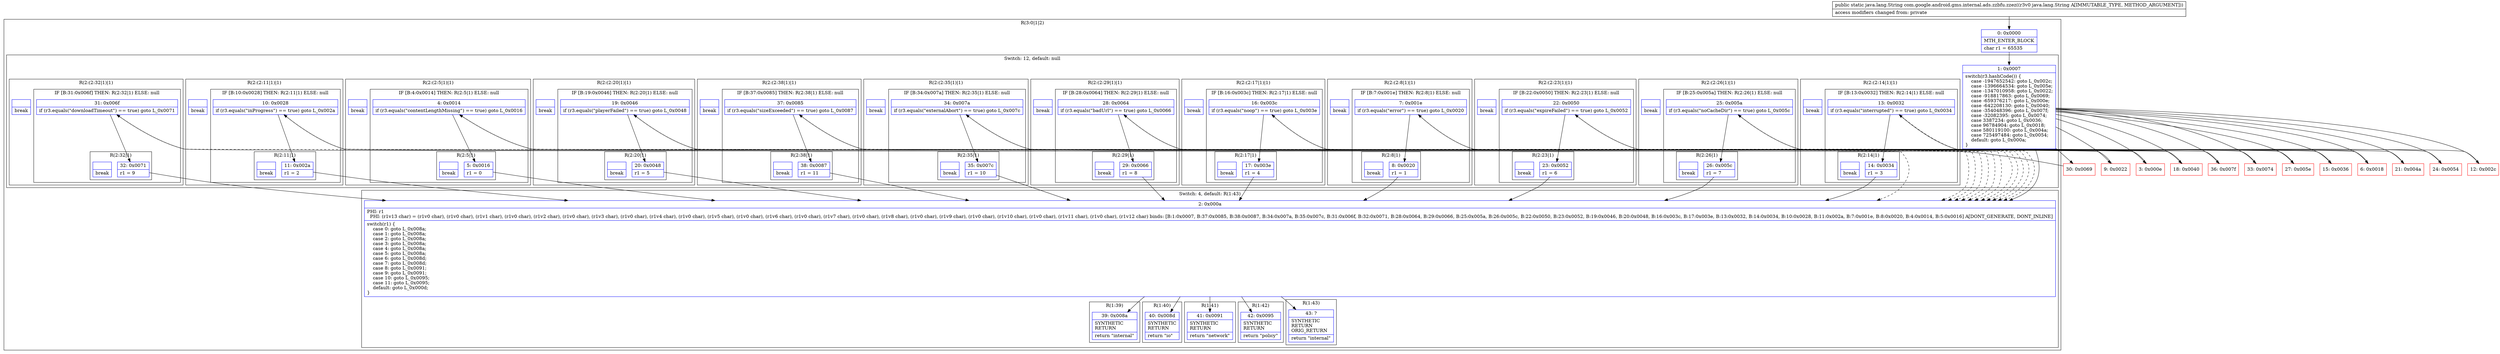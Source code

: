 digraph "CFG forcom.google.android.gms.internal.ads.zzbfu.zzez(Ljava\/lang\/String;)Ljava\/lang\/String;" {
subgraph cluster_Region_1550405988 {
label = "R(3:0|1|2)";
node [shape=record,color=blue];
Node_0 [shape=record,label="{0\:\ 0x0000|MTH_ENTER_BLOCK\l|char r1 = 65535\l}"];
subgraph cluster_SwitchRegion_860006299 {
label = "Switch: 12, default: null";
node [shape=record,color=blue];
Node_1 [shape=record,label="{1\:\ 0x0007|switch(r3.hashCode()) \{\l    case \-1947652542: goto L_0x002c;\l    case \-1396664534: goto L_0x005e;\l    case \-1347010958: goto L_0x0022;\l    case \-918817863: goto L_0x0069;\l    case \-659376217: goto L_0x000e;\l    case \-642208130: goto L_0x0040;\l    case \-354048396: goto L_0x007f;\l    case \-32082395: goto L_0x0074;\l    case 3387234: goto L_0x0036;\l    case 96784904: goto L_0x0018;\l    case 580119100: goto L_0x004a;\l    case 725497484: goto L_0x0054;\l    default: goto L_0x000a;\l\}\l}"];
subgraph cluster_Region_1825398895 {
label = "R(2:(2:14|1)|1)";
node [shape=record,color=blue];
subgraph cluster_IfRegion_674354983 {
label = "IF [B:13:0x0032] THEN: R(2:14|1) ELSE: null";
node [shape=record,color=blue];
Node_13 [shape=record,label="{13\:\ 0x0032|if (r3.equals(\"interrupted\") == true) goto L_0x0034\l}"];
subgraph cluster_Region_1211184786 {
label = "R(2:14|1)";
node [shape=record,color=blue];
Node_14 [shape=record,label="{14\:\ 0x0034|r1 = 3\l}"];
Node_InsnContainer_1993430817 [shape=record,label="{|break\l}"];
}
}
Node_InsnContainer_1342785567 [shape=record,label="{|break\l}"];
}
subgraph cluster_Region_1463850089 {
label = "R(2:(2:29|1)|1)";
node [shape=record,color=blue];
subgraph cluster_IfRegion_1903094089 {
label = "IF [B:28:0x0064] THEN: R(2:29|1) ELSE: null";
node [shape=record,color=blue];
Node_28 [shape=record,label="{28\:\ 0x0064|if (r3.equals(\"badUrl\") == true) goto L_0x0066\l}"];
subgraph cluster_Region_314749722 {
label = "R(2:29|1)";
node [shape=record,color=blue];
Node_29 [shape=record,label="{29\:\ 0x0066|r1 = 8\l}"];
Node_InsnContainer_226152474 [shape=record,label="{|break\l}"];
}
}
Node_InsnContainer_388573210 [shape=record,label="{|break\l}"];
}
subgraph cluster_Region_1142494538 {
label = "R(2:(2:11|1)|1)";
node [shape=record,color=blue];
subgraph cluster_IfRegion_1111197729 {
label = "IF [B:10:0x0028] THEN: R(2:11|1) ELSE: null";
node [shape=record,color=blue];
Node_10 [shape=record,label="{10\:\ 0x0028|if (r3.equals(\"inProgress\") == true) goto L_0x002a\l}"];
subgraph cluster_Region_1449652004 {
label = "R(2:11|1)";
node [shape=record,color=blue];
Node_11 [shape=record,label="{11\:\ 0x002a|r1 = 2\l}"];
Node_InsnContainer_421161596 [shape=record,label="{|break\l}"];
}
}
Node_InsnContainer_1194195133 [shape=record,label="{|break\l}"];
}
subgraph cluster_Region_1267861079 {
label = "R(2:(2:32|1)|1)";
node [shape=record,color=blue];
subgraph cluster_IfRegion_1442248068 {
label = "IF [B:31:0x006f] THEN: R(2:32|1) ELSE: null";
node [shape=record,color=blue];
Node_31 [shape=record,label="{31\:\ 0x006f|if (r3.equals(\"downloadTimeout\") == true) goto L_0x0071\l}"];
subgraph cluster_Region_79044761 {
label = "R(2:32|1)";
node [shape=record,color=blue];
Node_32 [shape=record,label="{32\:\ 0x0071|r1 = 9\l}"];
Node_InsnContainer_527776972 [shape=record,label="{|break\l}"];
}
}
Node_InsnContainer_934664079 [shape=record,label="{|break\l}"];
}
subgraph cluster_Region_1825496976 {
label = "R(2:(2:5|1)|1)";
node [shape=record,color=blue];
subgraph cluster_IfRegion_242638168 {
label = "IF [B:4:0x0014] THEN: R(2:5|1) ELSE: null";
node [shape=record,color=blue];
Node_4 [shape=record,label="{4\:\ 0x0014|if (r3.equals(\"contentLengthMissing\") == true) goto L_0x0016\l}"];
subgraph cluster_Region_945475490 {
label = "R(2:5|1)";
node [shape=record,color=blue];
Node_5 [shape=record,label="{5\:\ 0x0016|r1 = 0\l}"];
Node_InsnContainer_953385734 [shape=record,label="{|break\l}"];
}
}
Node_InsnContainer_566440508 [shape=record,label="{|break\l}"];
}
subgraph cluster_Region_1005276107 {
label = "R(2:(2:20|1)|1)";
node [shape=record,color=blue];
subgraph cluster_IfRegion_122379635 {
label = "IF [B:19:0x0046] THEN: R(2:20|1) ELSE: null";
node [shape=record,color=blue];
Node_19 [shape=record,label="{19\:\ 0x0046|if (r3.equals(\"playerFailed\") == true) goto L_0x0048\l}"];
subgraph cluster_Region_1166707928 {
label = "R(2:20|1)";
node [shape=record,color=blue];
Node_20 [shape=record,label="{20\:\ 0x0048|r1 = 5\l}"];
Node_InsnContainer_597964079 [shape=record,label="{|break\l}"];
}
}
Node_InsnContainer_458138037 [shape=record,label="{|break\l}"];
}
subgraph cluster_Region_2048525316 {
label = "R(2:(2:38|1)|1)";
node [shape=record,color=blue];
subgraph cluster_IfRegion_661094129 {
label = "IF [B:37:0x0085] THEN: R(2:38|1) ELSE: null";
node [shape=record,color=blue];
Node_37 [shape=record,label="{37\:\ 0x0085|if (r3.equals(\"sizeExceeded\") == true) goto L_0x0087\l}"];
subgraph cluster_Region_1430057782 {
label = "R(2:38|1)";
node [shape=record,color=blue];
Node_38 [shape=record,label="{38\:\ 0x0087|r1 = 11\l}"];
Node_InsnContainer_635976319 [shape=record,label="{|break\l}"];
}
}
Node_InsnContainer_1271227518 [shape=record,label="{|break\l}"];
}
subgraph cluster_Region_1641374502 {
label = "R(2:(2:35|1)|1)";
node [shape=record,color=blue];
subgraph cluster_IfRegion_2102991131 {
label = "IF [B:34:0x007a] THEN: R(2:35|1) ELSE: null";
node [shape=record,color=blue];
Node_34 [shape=record,label="{34\:\ 0x007a|if (r3.equals(\"externalAbort\") == true) goto L_0x007c\l}"];
subgraph cluster_Region_1972675478 {
label = "R(2:35|1)";
node [shape=record,color=blue];
Node_35 [shape=record,label="{35\:\ 0x007c|r1 = 10\l}"];
Node_InsnContainer_428277517 [shape=record,label="{|break\l}"];
}
}
Node_InsnContainer_2038468311 [shape=record,label="{|break\l}"];
}
subgraph cluster_Region_856034962 {
label = "R(2:(2:17|1)|1)";
node [shape=record,color=blue];
subgraph cluster_IfRegion_111298600 {
label = "IF [B:16:0x003c] THEN: R(2:17|1) ELSE: null";
node [shape=record,color=blue];
Node_16 [shape=record,label="{16\:\ 0x003c|if (r3.equals(\"noop\") == true) goto L_0x003e\l}"];
subgraph cluster_Region_1113046288 {
label = "R(2:17|1)";
node [shape=record,color=blue];
Node_17 [shape=record,label="{17\:\ 0x003e|r1 = 4\l}"];
Node_InsnContainer_686993766 [shape=record,label="{|break\l}"];
}
}
Node_InsnContainer_1442407577 [shape=record,label="{|break\l}"];
}
subgraph cluster_Region_1443398186 {
label = "R(2:(2:8|1)|1)";
node [shape=record,color=blue];
subgraph cluster_IfRegion_1115648971 {
label = "IF [B:7:0x001e] THEN: R(2:8|1) ELSE: null";
node [shape=record,color=blue];
Node_7 [shape=record,label="{7\:\ 0x001e|if (r3.equals(\"error\") == true) goto L_0x0020\l}"];
subgraph cluster_Region_1201292668 {
label = "R(2:8|1)";
node [shape=record,color=blue];
Node_8 [shape=record,label="{8\:\ 0x0020|r1 = 1\l}"];
Node_InsnContainer_2134606691 [shape=record,label="{|break\l}"];
}
}
Node_InsnContainer_1635319217 [shape=record,label="{|break\l}"];
}
subgraph cluster_Region_1945315942 {
label = "R(2:(2:23|1)|1)";
node [shape=record,color=blue];
subgraph cluster_IfRegion_1252781816 {
label = "IF [B:22:0x0050] THEN: R(2:23|1) ELSE: null";
node [shape=record,color=blue];
Node_22 [shape=record,label="{22\:\ 0x0050|if (r3.equals(\"expireFailed\") == true) goto L_0x0052\l}"];
subgraph cluster_Region_1888340152 {
label = "R(2:23|1)";
node [shape=record,color=blue];
Node_23 [shape=record,label="{23\:\ 0x0052|r1 = 6\l}"];
Node_InsnContainer_1764248661 [shape=record,label="{|break\l}"];
}
}
Node_InsnContainer_1335599540 [shape=record,label="{|break\l}"];
}
subgraph cluster_Region_634458683 {
label = "R(2:(2:26|1)|1)";
node [shape=record,color=blue];
subgraph cluster_IfRegion_815330391 {
label = "IF [B:25:0x005a] THEN: R(2:26|1) ELSE: null";
node [shape=record,color=blue];
Node_25 [shape=record,label="{25\:\ 0x005a|if (r3.equals(\"noCacheDir\") == true) goto L_0x005c\l}"];
subgraph cluster_Region_542459703 {
label = "R(2:26|1)";
node [shape=record,color=blue];
Node_26 [shape=record,label="{26\:\ 0x005c|r1 = 7\l}"];
Node_InsnContainer_469327093 [shape=record,label="{|break\l}"];
}
}
Node_InsnContainer_167626815 [shape=record,label="{|break\l}"];
}
}
subgraph cluster_SwitchRegion_2040458141 {
label = "Switch: 4, default: R(1:43)";
node [shape=record,color=blue];
Node_2 [shape=record,label="{2\:\ 0x000a|PHI: r1 \l  PHI: (r1v13 char) = (r1v0 char), (r1v0 char), (r1v1 char), (r1v0 char), (r1v2 char), (r1v0 char), (r1v3 char), (r1v0 char), (r1v4 char), (r1v0 char), (r1v5 char), (r1v0 char), (r1v6 char), (r1v0 char), (r1v7 char), (r1v0 char), (r1v8 char), (r1v0 char), (r1v9 char), (r1v0 char), (r1v10 char), (r1v0 char), (r1v11 char), (r1v0 char), (r1v12 char) binds: [B:1:0x0007, B:37:0x0085, B:38:0x0087, B:34:0x007a, B:35:0x007c, B:31:0x006f, B:32:0x0071, B:28:0x0064, B:29:0x0066, B:25:0x005a, B:26:0x005c, B:22:0x0050, B:23:0x0052, B:19:0x0046, B:20:0x0048, B:16:0x003c, B:17:0x003e, B:13:0x0032, B:14:0x0034, B:10:0x0028, B:11:0x002a, B:7:0x001e, B:8:0x0020, B:4:0x0014, B:5:0x0016] A[DONT_GENERATE, DONT_INLINE]\l|switch(r1) \{\l    case 0: goto L_0x008a;\l    case 1: goto L_0x008a;\l    case 2: goto L_0x008a;\l    case 3: goto L_0x008a;\l    case 4: goto L_0x008a;\l    case 5: goto L_0x008a;\l    case 6: goto L_0x008d;\l    case 7: goto L_0x008d;\l    case 8: goto L_0x0091;\l    case 9: goto L_0x0091;\l    case 10: goto L_0x0095;\l    case 11: goto L_0x0095;\l    default: goto L_0x000d;\l\}\l}"];
subgraph cluster_Region_613438449 {
label = "R(1:39)";
node [shape=record,color=blue];
Node_39 [shape=record,label="{39\:\ 0x008a|SYNTHETIC\lRETURN\l|return \"internal\"\l}"];
}
subgraph cluster_Region_1398616440 {
label = "R(1:40)";
node [shape=record,color=blue];
Node_40 [shape=record,label="{40\:\ 0x008d|SYNTHETIC\lRETURN\l|return \"io\"\l}"];
}
subgraph cluster_Region_43176210 {
label = "R(1:41)";
node [shape=record,color=blue];
Node_41 [shape=record,label="{41\:\ 0x0091|SYNTHETIC\lRETURN\l|return \"network\"\l}"];
}
subgraph cluster_Region_1699302735 {
label = "R(1:42)";
node [shape=record,color=blue];
Node_42 [shape=record,label="{42\:\ 0x0095|SYNTHETIC\lRETURN\l|return \"policy\"\l}"];
}
subgraph cluster_Region_1130399180 {
label = "R(1:43)";
node [shape=record,color=blue];
Node_43 [shape=record,label="{43\:\ ?|SYNTHETIC\lRETURN\lORIG_RETURN\l|return \"internal\"\l}"];
}
}
}
Node_3 [shape=record,color=red,label="{3\:\ 0x000e}"];
Node_6 [shape=record,color=red,label="{6\:\ 0x0018}"];
Node_9 [shape=record,color=red,label="{9\:\ 0x0022}"];
Node_12 [shape=record,color=red,label="{12\:\ 0x002c}"];
Node_15 [shape=record,color=red,label="{15\:\ 0x0036}"];
Node_18 [shape=record,color=red,label="{18\:\ 0x0040}"];
Node_21 [shape=record,color=red,label="{21\:\ 0x004a}"];
Node_24 [shape=record,color=red,label="{24\:\ 0x0054}"];
Node_27 [shape=record,color=red,label="{27\:\ 0x005e}"];
Node_30 [shape=record,color=red,label="{30\:\ 0x0069}"];
Node_33 [shape=record,color=red,label="{33\:\ 0x0074}"];
Node_36 [shape=record,color=red,label="{36\:\ 0x007f}"];
MethodNode[shape=record,label="{public static java.lang.String com.google.android.gms.internal.ads.zzbfu.zzez((r3v0 java.lang.String A[IMMUTABLE_TYPE, METHOD_ARGUMENT]))  | access modifiers changed from: private\l}"];
MethodNode -> Node_0;
Node_0 -> Node_1;
Node_1 -> Node_2;
Node_1 -> Node_3;
Node_1 -> Node_6;
Node_1 -> Node_9;
Node_1 -> Node_12;
Node_1 -> Node_15;
Node_1 -> Node_18;
Node_1 -> Node_21;
Node_1 -> Node_24;
Node_1 -> Node_27;
Node_1 -> Node_30;
Node_1 -> Node_33;
Node_1 -> Node_36;
Node_13 -> Node_2[style=dashed];
Node_13 -> Node_14;
Node_14 -> Node_2;
Node_28 -> Node_2[style=dashed];
Node_28 -> Node_29;
Node_29 -> Node_2;
Node_10 -> Node_2[style=dashed];
Node_10 -> Node_11;
Node_11 -> Node_2;
Node_31 -> Node_2[style=dashed];
Node_31 -> Node_32;
Node_32 -> Node_2;
Node_4 -> Node_2[style=dashed];
Node_4 -> Node_5;
Node_5 -> Node_2;
Node_19 -> Node_2[style=dashed];
Node_19 -> Node_20;
Node_20 -> Node_2;
Node_37 -> Node_2[style=dashed];
Node_37 -> Node_38;
Node_38 -> Node_2;
Node_34 -> Node_2[style=dashed];
Node_34 -> Node_35;
Node_35 -> Node_2;
Node_16 -> Node_2[style=dashed];
Node_16 -> Node_17;
Node_17 -> Node_2;
Node_7 -> Node_2[style=dashed];
Node_7 -> Node_8;
Node_8 -> Node_2;
Node_22 -> Node_2[style=dashed];
Node_22 -> Node_23;
Node_23 -> Node_2;
Node_25 -> Node_2[style=dashed];
Node_25 -> Node_26;
Node_26 -> Node_2;
Node_2 -> Node_39;
Node_2 -> Node_40;
Node_2 -> Node_41;
Node_2 -> Node_42;
Node_2 -> Node_43;
Node_3 -> Node_4;
Node_6 -> Node_7;
Node_9 -> Node_10;
Node_12 -> Node_13;
Node_15 -> Node_16;
Node_18 -> Node_19;
Node_21 -> Node_22;
Node_24 -> Node_25;
Node_27 -> Node_28;
Node_30 -> Node_31;
Node_33 -> Node_34;
Node_36 -> Node_37;
}

